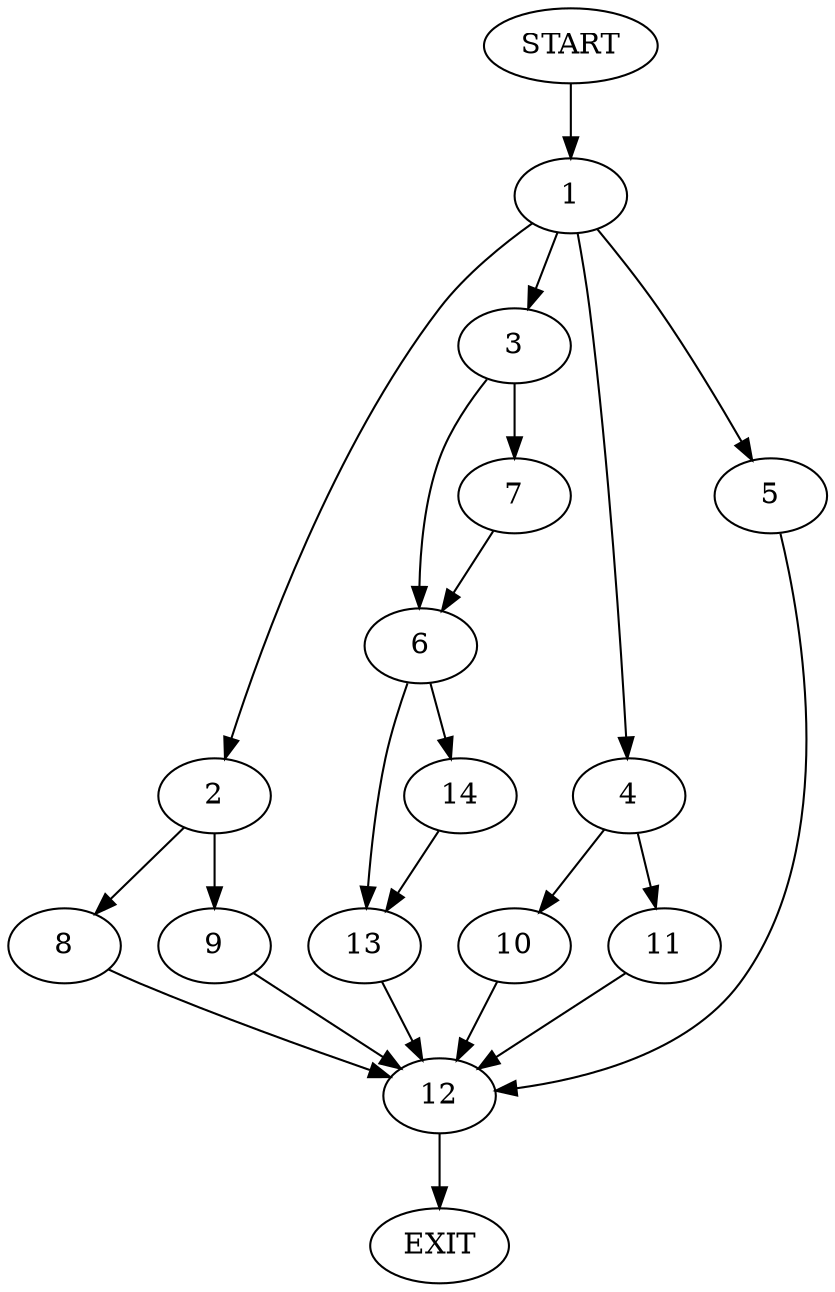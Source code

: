 digraph {
0 [label="START"]
15 [label="EXIT"]
0 -> 1
1 -> 2
1 -> 3
1 -> 4
1 -> 5
3 -> 6
3 -> 7
2 -> 8
2 -> 9
4 -> 10
4 -> 11
5 -> 12
6 -> 13
6 -> 14
7 -> 6
13 -> 12
14 -> 13
12 -> 15
10 -> 12
11 -> 12
9 -> 12
8 -> 12
}
